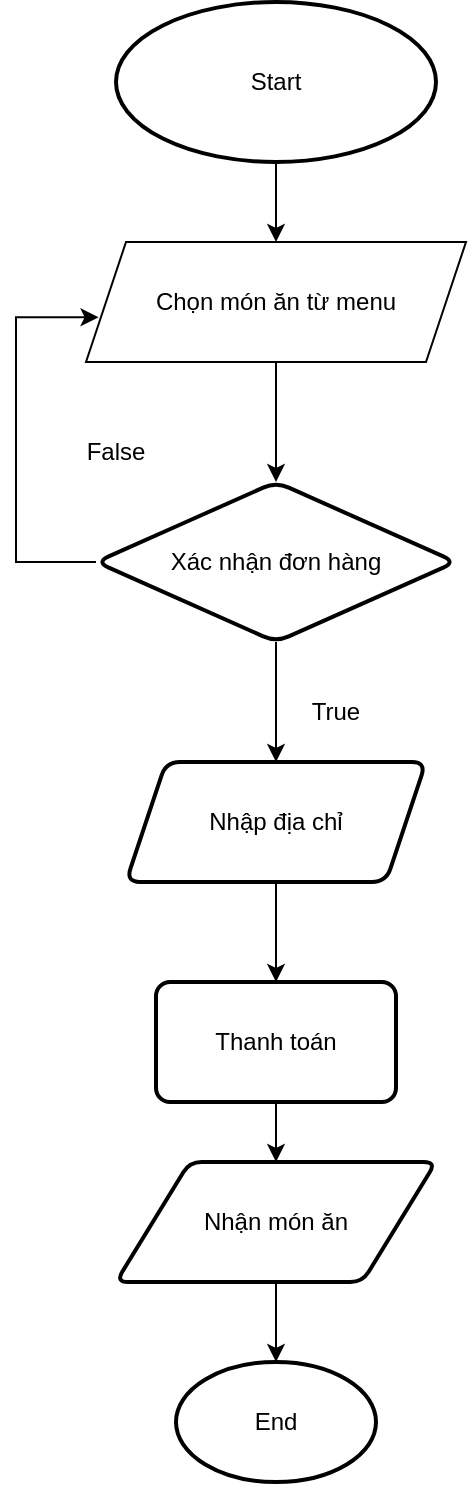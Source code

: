 <mxfile version="27.1.1">
  <diagram name="Trang-1" id="iwbYoWMv2I9yMJdU8Pk-">
    <mxGraphModel dx="1034" dy="570" grid="1" gridSize="10" guides="1" tooltips="1" connect="1" arrows="1" fold="1" page="1" pageScale="1" pageWidth="3300" pageHeight="4681" math="0" shadow="0">
      <root>
        <mxCell id="0" />
        <mxCell id="1" parent="0" />
        <mxCell id="aMSx3D1bTIW3s119-Ioo-32" value="" style="edgeStyle=orthogonalEdgeStyle;rounded=0;orthogonalLoop=1;jettySize=auto;html=1;" edge="1" parent="1" source="aMSx3D1bTIW3s119-Ioo-1" target="aMSx3D1bTIW3s119-Ioo-30">
          <mxGeometry relative="1" as="geometry" />
        </mxCell>
        <mxCell id="aMSx3D1bTIW3s119-Ioo-1" value="Start" style="strokeWidth=2;html=1;shape=mxgraph.flowchart.start_1;whiteSpace=wrap;" vertex="1" parent="1">
          <mxGeometry x="380" y="110" width="160" height="80" as="geometry" />
        </mxCell>
        <mxCell id="aMSx3D1bTIW3s119-Ioo-16" value="" style="edgeStyle=orthogonalEdgeStyle;rounded=0;orthogonalLoop=1;jettySize=auto;html=1;" edge="1" parent="1" source="aMSx3D1bTIW3s119-Ioo-13" target="aMSx3D1bTIW3s119-Ioo-15">
          <mxGeometry relative="1" as="geometry" />
        </mxCell>
        <mxCell id="aMSx3D1bTIW3s119-Ioo-13" value="Nhập địa chỉ" style="shape=parallelogram;perimeter=parallelogramPerimeter;whiteSpace=wrap;html=1;fixedSize=1;rounded=1;absoluteArcSize=1;arcSize=14;strokeWidth=2;" vertex="1" parent="1">
          <mxGeometry x="385" y="490" width="150" height="60" as="geometry" />
        </mxCell>
        <mxCell id="aMSx3D1bTIW3s119-Ioo-18" value="" style="edgeStyle=orthogonalEdgeStyle;rounded=0;orthogonalLoop=1;jettySize=auto;html=1;" edge="1" parent="1" source="aMSx3D1bTIW3s119-Ioo-15" target="aMSx3D1bTIW3s119-Ioo-17">
          <mxGeometry relative="1" as="geometry" />
        </mxCell>
        <mxCell id="aMSx3D1bTIW3s119-Ioo-15" value="Thanh toán" style="whiteSpace=wrap;html=1;rounded=1;absoluteArcSize=1;arcSize=14;strokeWidth=2;" vertex="1" parent="1">
          <mxGeometry x="400" y="600" width="120" height="60" as="geometry" />
        </mxCell>
        <mxCell id="aMSx3D1bTIW3s119-Ioo-20" value="" style="edgeStyle=orthogonalEdgeStyle;rounded=0;orthogonalLoop=1;jettySize=auto;html=1;" edge="1" parent="1" source="aMSx3D1bTIW3s119-Ioo-17" target="aMSx3D1bTIW3s119-Ioo-19">
          <mxGeometry relative="1" as="geometry" />
        </mxCell>
        <mxCell id="aMSx3D1bTIW3s119-Ioo-17" value="Nhận món ăn" style="shape=parallelogram;html=1;strokeWidth=2;perimeter=parallelogramPerimeter;whiteSpace=wrap;rounded=1;arcSize=12;size=0.23;" vertex="1" parent="1">
          <mxGeometry x="380" y="690" width="160" height="60" as="geometry" />
        </mxCell>
        <mxCell id="aMSx3D1bTIW3s119-Ioo-19" value="End" style="strokeWidth=2;html=1;shape=mxgraph.flowchart.start_1;whiteSpace=wrap;" vertex="1" parent="1">
          <mxGeometry x="410" y="790" width="100" height="60" as="geometry" />
        </mxCell>
        <mxCell id="aMSx3D1bTIW3s119-Ioo-23" value="" style="edgeStyle=orthogonalEdgeStyle;rounded=0;orthogonalLoop=1;jettySize=auto;html=1;" edge="1" parent="1" source="aMSx3D1bTIW3s119-Ioo-21" target="aMSx3D1bTIW3s119-Ioo-13">
          <mxGeometry relative="1" as="geometry" />
        </mxCell>
        <mxCell id="aMSx3D1bTIW3s119-Ioo-21" value="Xác nhận đơn hàng" style="rhombus;whiteSpace=wrap;html=1;rounded=1;absoluteArcSize=1;arcSize=14;strokeWidth=2;" vertex="1" parent="1">
          <mxGeometry x="370" y="350" width="180" height="80" as="geometry" />
        </mxCell>
        <mxCell id="aMSx3D1bTIW3s119-Ioo-24" value="True" style="text;html=1;align=center;verticalAlign=middle;whiteSpace=wrap;rounded=0;" vertex="1" parent="1">
          <mxGeometry x="460" y="450" width="60" height="30" as="geometry" />
        </mxCell>
        <mxCell id="aMSx3D1bTIW3s119-Ioo-29" value="False" style="text;html=1;align=center;verticalAlign=middle;whiteSpace=wrap;rounded=0;" vertex="1" parent="1">
          <mxGeometry x="350" y="320" width="60" height="30" as="geometry" />
        </mxCell>
        <mxCell id="aMSx3D1bTIW3s119-Ioo-31" value="" style="edgeStyle=orthogonalEdgeStyle;rounded=0;orthogonalLoop=1;jettySize=auto;html=1;" edge="1" parent="1" source="aMSx3D1bTIW3s119-Ioo-30" target="aMSx3D1bTIW3s119-Ioo-21">
          <mxGeometry relative="1" as="geometry" />
        </mxCell>
        <mxCell id="aMSx3D1bTIW3s119-Ioo-30" value="Chọn món ăn từ menu" style="shape=parallelogram;perimeter=parallelogramPerimeter;whiteSpace=wrap;html=1;fixedSize=1;" vertex="1" parent="1">
          <mxGeometry x="365" y="230" width="190" height="60" as="geometry" />
        </mxCell>
        <mxCell id="aMSx3D1bTIW3s119-Ioo-33" style="edgeStyle=orthogonalEdgeStyle;rounded=0;orthogonalLoop=1;jettySize=auto;html=1;entryX=0.033;entryY=0.627;entryDx=0;entryDy=0;entryPerimeter=0;" edge="1" parent="1" source="aMSx3D1bTIW3s119-Ioo-21" target="aMSx3D1bTIW3s119-Ioo-30">
          <mxGeometry relative="1" as="geometry">
            <Array as="points">
              <mxPoint x="330" y="390" />
              <mxPoint x="330" y="268" />
            </Array>
          </mxGeometry>
        </mxCell>
      </root>
    </mxGraphModel>
  </diagram>
</mxfile>
